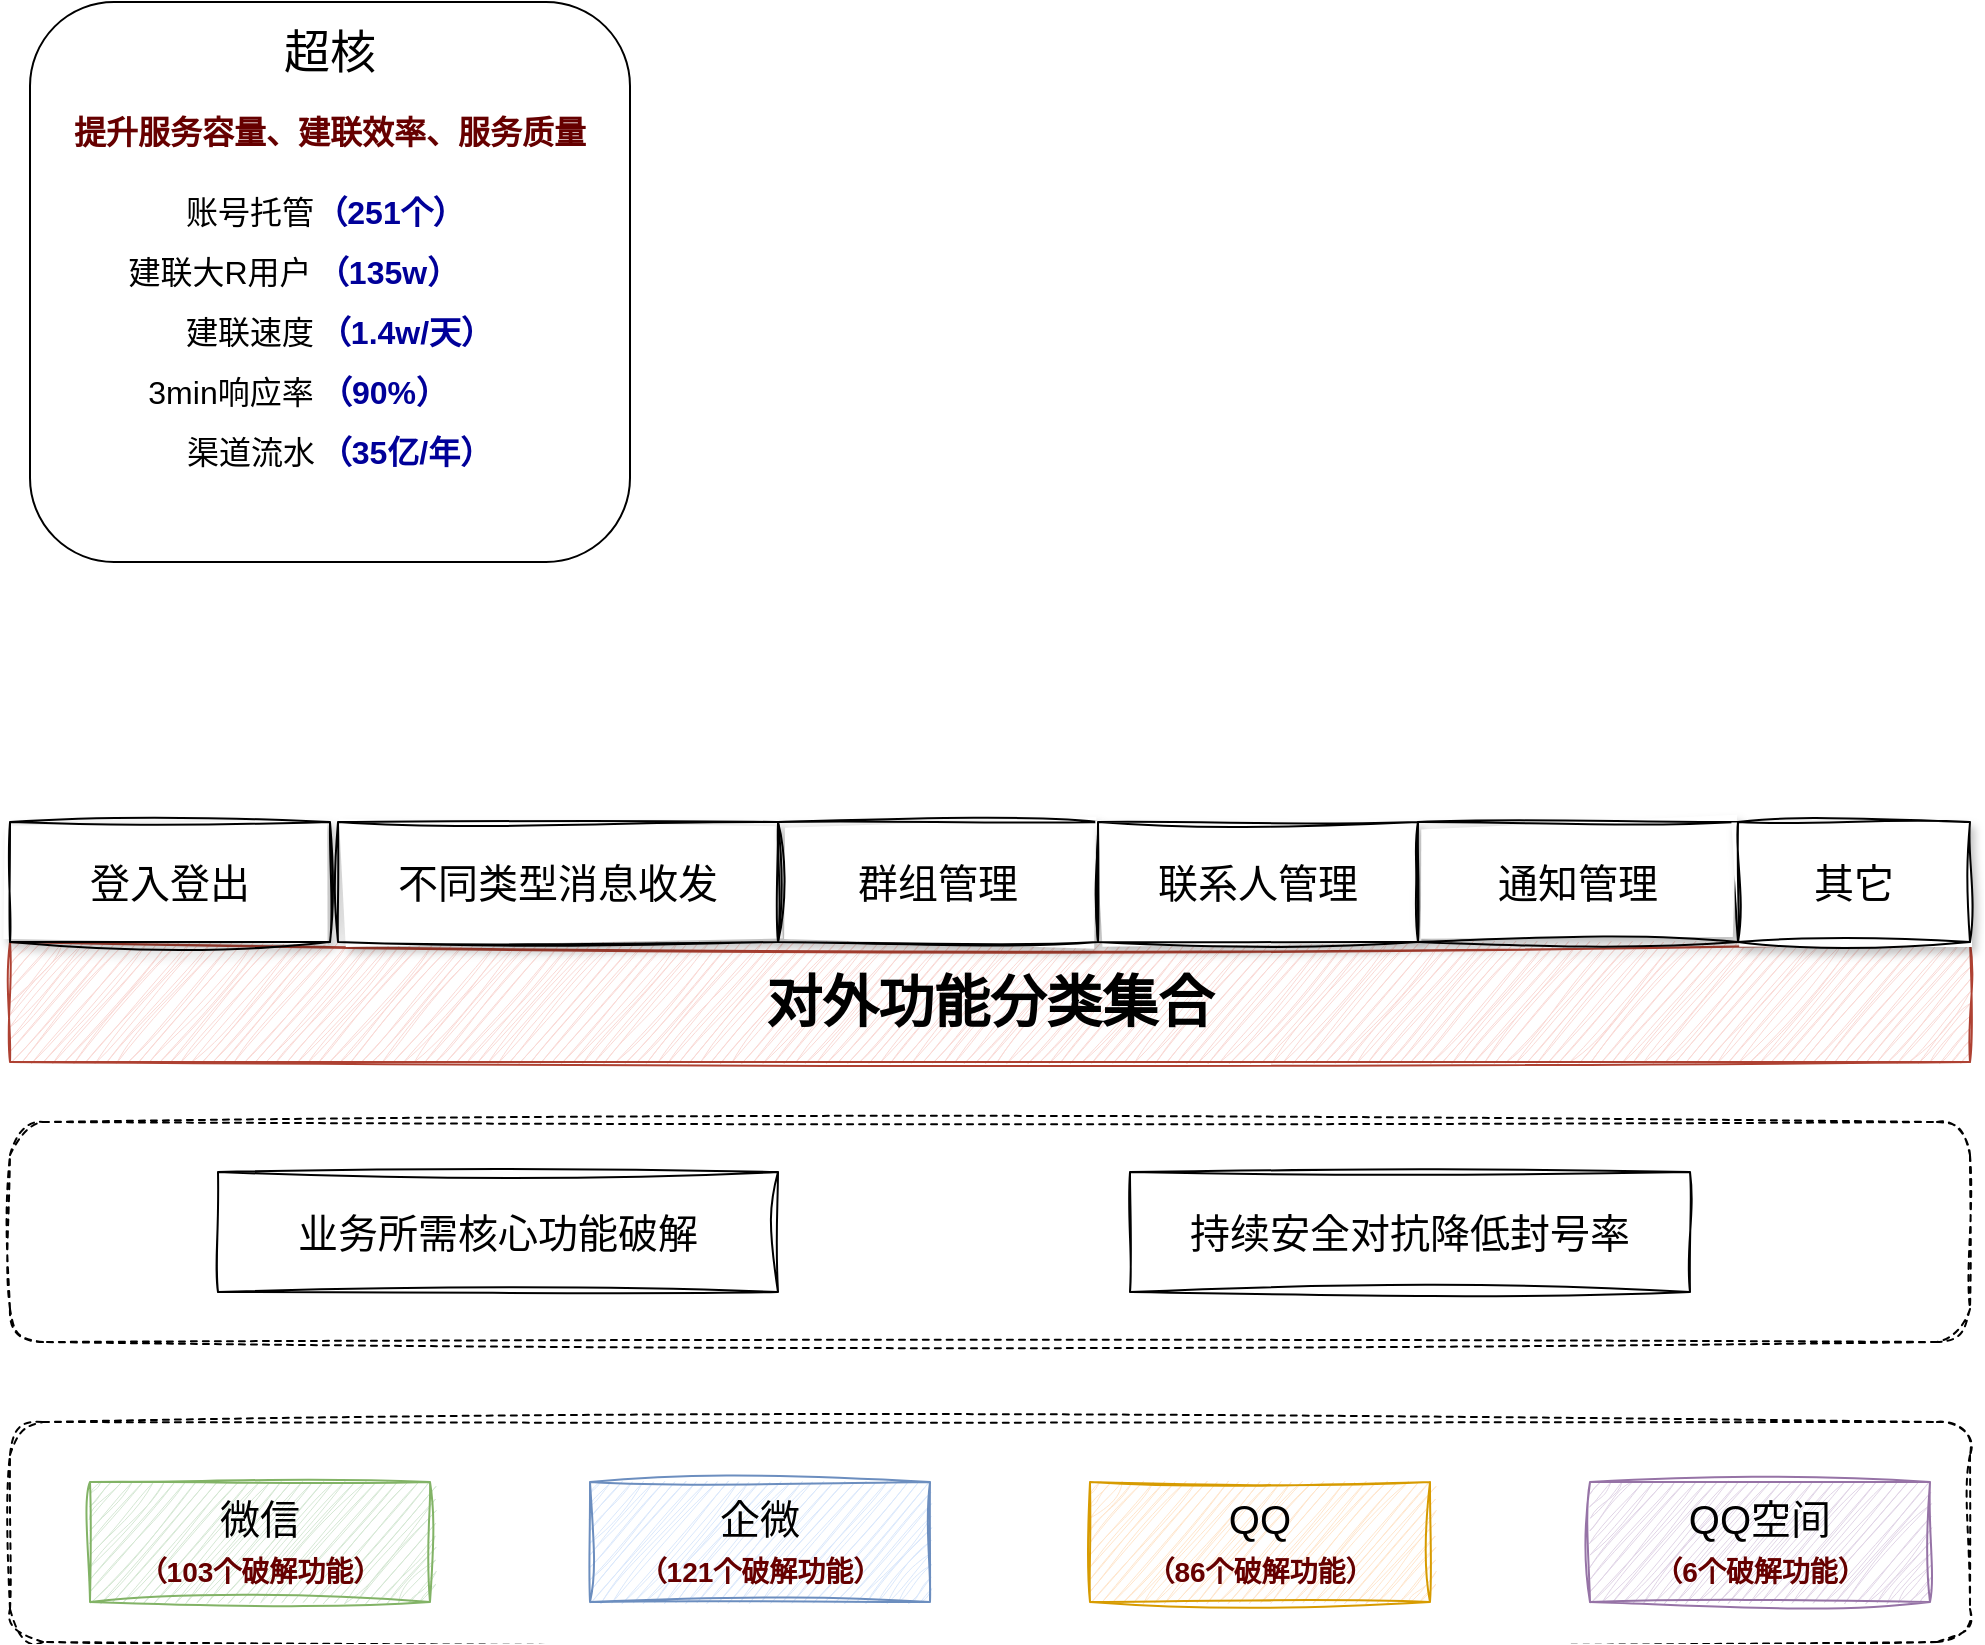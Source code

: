 <mxfile version="24.2.2" type="github">
  <diagram name="第 1 页" id="uSWp1kO9mq3VQEvF_lTH">
    <mxGraphModel dx="1242" dy="1954" grid="1" gridSize="10" guides="1" tooltips="1" connect="1" arrows="1" fold="1" page="1" pageScale="1" pageWidth="827" pageHeight="1169" math="0" shadow="0">
      <root>
        <mxCell id="0" />
        <mxCell id="1" parent="0" />
        <mxCell id="FwOD_YeCZ98qcEM11IYZ-10" value="" style="rounded=1;whiteSpace=wrap;html=1;dashed=1;sketch=1;curveFitting=1;jiggle=2;" vertex="1" parent="1">
          <mxGeometry x="170" y="240" width="980" height="110" as="geometry" />
        </mxCell>
        <mxCell id="FwOD_YeCZ98qcEM11IYZ-6" value="" style="rounded=1;whiteSpace=wrap;html=1;dashed=1;sketch=1;curveFitting=1;jiggle=2;" vertex="1" parent="1">
          <mxGeometry x="170" y="390" width="980" height="110" as="geometry" />
        </mxCell>
        <mxCell id="FwOD_YeCZ98qcEM11IYZ-1" value="微信&lt;br&gt;&lt;font color=&quot;#660000&quot; style=&quot;font-size: 14px;&quot;&gt;&lt;b&gt;（103个破解功能）&lt;/b&gt;&lt;/font&gt;" style="rounded=0;whiteSpace=wrap;html=1;fontSize=20;fillColor=#d5e8d4;strokeColor=#82b366;sketch=1;curveFitting=1;jiggle=2;" vertex="1" parent="1">
          <mxGeometry x="210" y="420" width="170" height="60" as="geometry" />
        </mxCell>
        <mxCell id="FwOD_YeCZ98qcEM11IYZ-3" value="企微&lt;div&gt;&lt;b style=&quot;color: rgb(102, 0, 0); font-size: 14px;&quot;&gt;（121个破解功能）&lt;/b&gt;&lt;br&gt;&lt;/div&gt;" style="rounded=0;whiteSpace=wrap;html=1;fontSize=20;fillColor=#dae8fc;strokeColor=#6c8ebf;sketch=1;curveFitting=1;jiggle=2;" vertex="1" parent="1">
          <mxGeometry x="460" y="420" width="170" height="60" as="geometry" />
        </mxCell>
        <mxCell id="FwOD_YeCZ98qcEM11IYZ-4" value="QQ&lt;br&gt;&lt;b style=&quot;color: rgb(102, 0, 0); font-size: 14px;&quot;&gt;（86个破解功能）&lt;/b&gt;" style="rounded=0;whiteSpace=wrap;html=1;fontSize=20;fillColor=#ffe6cc;strokeColor=#d79b00;sketch=1;curveFitting=1;jiggle=2;" vertex="1" parent="1">
          <mxGeometry x="710" y="420" width="170" height="60" as="geometry" />
        </mxCell>
        <mxCell id="FwOD_YeCZ98qcEM11IYZ-5" value="QQ空间&lt;br&gt;&lt;b style=&quot;color: rgb(102, 0, 0); font-size: 14px;&quot;&gt;（6个破解功能）&lt;/b&gt;" style="rounded=0;whiteSpace=wrap;html=1;fontSize=20;fillColor=#e1d5e7;strokeColor=#9673a6;sketch=1;curveFitting=1;jiggle=2;" vertex="1" parent="1">
          <mxGeometry x="960" y="420" width="170" height="60" as="geometry" />
        </mxCell>
        <mxCell id="FwOD_YeCZ98qcEM11IYZ-7" value="业务所需核心功能破解" style="rounded=0;whiteSpace=wrap;html=1;fontSize=20;sketch=1;curveFitting=1;jiggle=2;" vertex="1" parent="1">
          <mxGeometry x="274" y="265" width="280" height="60" as="geometry" />
        </mxCell>
        <mxCell id="FwOD_YeCZ98qcEM11IYZ-9" value="持续安全对抗降低封号率" style="rounded=0;whiteSpace=wrap;html=1;fontSize=20;sketch=1;curveFitting=1;jiggle=2;" vertex="1" parent="1">
          <mxGeometry x="730" y="265" width="280" height="60" as="geometry" />
        </mxCell>
        <mxCell id="FwOD_YeCZ98qcEM11IYZ-11" value="&lt;font size=&quot;1&quot; style=&quot;&quot;&gt;&lt;b style=&quot;font-size: 28px;&quot;&gt;对外功能分类集合&lt;/b&gt;&lt;/font&gt;" style="rounded=0;whiteSpace=wrap;html=1;fillColor=#fad9d5;strokeColor=#ae4132;sketch=1;curveFitting=1;jiggle=2;" vertex="1" parent="1">
          <mxGeometry x="170" y="150" width="980" height="60" as="geometry" />
        </mxCell>
        <mxCell id="FwOD_YeCZ98qcEM11IYZ-12" value="登入登出" style="rounded=0;whiteSpace=wrap;html=1;fontSize=20;sketch=1;curveFitting=1;jiggle=2;shadow=1;glass=0;" vertex="1" parent="1">
          <mxGeometry x="170" y="90" width="160" height="60" as="geometry" />
        </mxCell>
        <mxCell id="FwOD_YeCZ98qcEM11IYZ-13" value="不同类型消息收发" style="rounded=0;whiteSpace=wrap;html=1;fontSize=20;sketch=1;curveFitting=1;jiggle=2;shadow=1;glass=0;" vertex="1" parent="1">
          <mxGeometry x="334" y="90" width="220" height="60" as="geometry" />
        </mxCell>
        <mxCell id="FwOD_YeCZ98qcEM11IYZ-14" value="群组管理" style="rounded=0;whiteSpace=wrap;html=1;fontSize=20;sketch=1;curveFitting=1;jiggle=2;shadow=1;glass=0;" vertex="1" parent="1">
          <mxGeometry x="554" y="90" width="160" height="60" as="geometry" />
        </mxCell>
        <mxCell id="FwOD_YeCZ98qcEM11IYZ-15" value="联系人管理" style="rounded=0;whiteSpace=wrap;html=1;fontSize=20;sketch=1;curveFitting=1;jiggle=2;shadow=1;glass=0;" vertex="1" parent="1">
          <mxGeometry x="714" y="90" width="160" height="60" as="geometry" />
        </mxCell>
        <mxCell id="FwOD_YeCZ98qcEM11IYZ-16" value="通知管理" style="rounded=0;whiteSpace=wrap;html=1;fontSize=20;sketch=1;curveFitting=1;jiggle=2;shadow=1;glass=0;" vertex="1" parent="1">
          <mxGeometry x="874" y="90" width="160" height="60" as="geometry" />
        </mxCell>
        <mxCell id="FwOD_YeCZ98qcEM11IYZ-17" value="其它" style="rounded=0;whiteSpace=wrap;html=1;fontSize=20;sketch=1;curveFitting=1;jiggle=2;shadow=1;glass=0;" vertex="1" parent="1">
          <mxGeometry x="1034" y="90" width="116" height="60" as="geometry" />
        </mxCell>
        <mxCell id="FwOD_YeCZ98qcEM11IYZ-18" value="" style="rounded=1;whiteSpace=wrap;html=1;" vertex="1" parent="1">
          <mxGeometry x="180" y="-320" width="300" height="280" as="geometry" />
        </mxCell>
        <mxCell id="FwOD_YeCZ98qcEM11IYZ-19" value="超核" style="text;html=1;align=center;verticalAlign=middle;whiteSpace=wrap;rounded=0;fontSize=23;" vertex="1" parent="1">
          <mxGeometry x="300" y="-310" width="60" height="30" as="geometry" />
        </mxCell>
        <mxCell id="FwOD_YeCZ98qcEM11IYZ-20" value="提升服务容量、建联效率、服务质量" style="text;html=1;align=center;verticalAlign=middle;whiteSpace=wrap;rounded=0;fontColor=#660000;fontStyle=1;fontSize=16;" vertex="1" parent="1">
          <mxGeometry x="200" y="-270" width="260" height="30" as="geometry" />
        </mxCell>
        <mxCell id="FwOD_YeCZ98qcEM11IYZ-21" value="账号托管" style="text;html=1;align=center;verticalAlign=middle;whiteSpace=wrap;rounded=0;fontSize=16;" vertex="1" parent="1">
          <mxGeometry x="250" y="-230" width="80" height="30" as="geometry" />
        </mxCell>
        <mxCell id="FwOD_YeCZ98qcEM11IYZ-22" value="（251个）" style="text;html=1;align=center;verticalAlign=middle;whiteSpace=wrap;rounded=0;fontSize=16;fontColor=#000099;fontStyle=1" vertex="1" parent="1">
          <mxGeometry x="320" y="-230" width="80" height="30" as="geometry" />
        </mxCell>
        <mxCell id="FwOD_YeCZ98qcEM11IYZ-23" value="建联大R用户" style="text;html=1;align=center;verticalAlign=middle;whiteSpace=wrap;rounded=0;fontSize=16;" vertex="1" parent="1">
          <mxGeometry x="220" y="-200" width="110" height="30" as="geometry" />
        </mxCell>
        <mxCell id="FwOD_YeCZ98qcEM11IYZ-24" value="（135w）" style="text;html=1;align=center;verticalAlign=middle;whiteSpace=wrap;rounded=0;fontSize=16;fontColor=#000099;fontStyle=1" vertex="1" parent="1">
          <mxGeometry x="319" y="-200" width="80" height="30" as="geometry" />
        </mxCell>
        <mxCell id="FwOD_YeCZ98qcEM11IYZ-28" value="建联速度" style="text;html=1;align=center;verticalAlign=middle;whiteSpace=wrap;rounded=0;fontSize=16;" vertex="1" parent="1">
          <mxGeometry x="250" y="-170" width="80" height="30" as="geometry" />
        </mxCell>
        <mxCell id="FwOD_YeCZ98qcEM11IYZ-29" value="（1.4w/天）" style="text;html=1;align=center;verticalAlign=middle;whiteSpace=wrap;rounded=0;fontSize=16;fontColor=#000099;fontStyle=1" vertex="1" parent="1">
          <mxGeometry x="313" y="-170" width="110" height="30" as="geometry" />
        </mxCell>
        <mxCell id="FwOD_YeCZ98qcEM11IYZ-33" value="3min响应率" style="text;html=1;align=center;verticalAlign=middle;whiteSpace=wrap;rounded=0;fontSize=16;" vertex="1" parent="1">
          <mxGeometry x="225.5" y="-140" width="108.5" height="30" as="geometry" />
        </mxCell>
        <mxCell id="FwOD_YeCZ98qcEM11IYZ-34" value="（90%）" style="text;html=1;align=center;verticalAlign=middle;whiteSpace=wrap;rounded=0;fontSize=16;fontColor=#000099;fontStyle=1" vertex="1" parent="1">
          <mxGeometry x="322" y="-140" width="70" height="30" as="geometry" />
        </mxCell>
        <mxCell id="FwOD_YeCZ98qcEM11IYZ-35" value="渠道流水" style="text;html=1;align=center;verticalAlign=middle;whiteSpace=wrap;rounded=0;fontSize=16;" vertex="1" parent="1">
          <mxGeometry x="235.75" y="-110" width="108.5" height="30" as="geometry" />
        </mxCell>
        <mxCell id="FwOD_YeCZ98qcEM11IYZ-36" value="（35亿/年）" style="text;html=1;align=center;verticalAlign=middle;whiteSpace=wrap;rounded=0;fontSize=16;fontColor=#000099;fontStyle=1" vertex="1" parent="1">
          <mxGeometry x="313" y="-110" width="110" height="30" as="geometry" />
        </mxCell>
      </root>
    </mxGraphModel>
  </diagram>
</mxfile>

